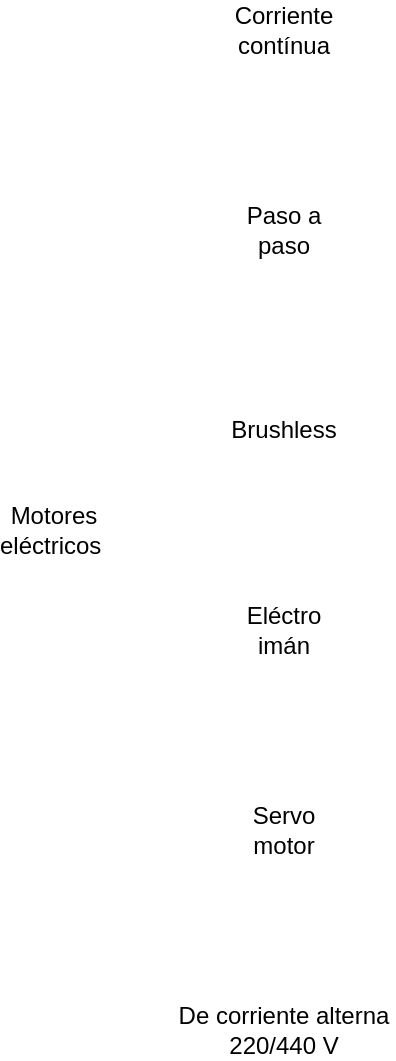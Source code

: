 <mxfile version="12.2.4"><diagram id="NWuv7f3wSy8nXiSDYZng"><mxGraphModel dx="280" dy="773" grid="1" gridSize="10" guides="1" tooltips="1" connect="1" arrows="1" fold="1" page="1" pageScale="1" pageWidth="827" pageHeight="1169" math="0" shadow="0"><root><mxCell id="0"/><mxCell id="1" parent="0"/><mxCell id="2" value="Motores eléctricos&amp;nbsp;" style="text;html=1;strokeColor=none;fillColor=none;align=center;verticalAlign=middle;whiteSpace=wrap;rounded=0;" vertex="1" parent="1"><mxGeometry x="20" y="310" width="40" height="20" as="geometry"/></mxCell><mxCell id="3" value="Corriente contínua" style="text;html=1;strokeColor=none;fillColor=none;align=center;verticalAlign=middle;whiteSpace=wrap;rounded=0;" vertex="1" parent="1"><mxGeometry x="135" y="60" width="40" height="20" as="geometry"/></mxCell><mxCell id="5" value="Paso a paso" style="text;html=1;strokeColor=none;fillColor=none;align=center;verticalAlign=middle;whiteSpace=wrap;rounded=0;" vertex="1" parent="1"><mxGeometry x="135" y="160" width="40" height="20" as="geometry"/></mxCell><mxCell id="6" value="Brushless" style="text;html=1;strokeColor=none;fillColor=none;align=center;verticalAlign=middle;whiteSpace=wrap;rounded=0;" vertex="1" parent="1"><mxGeometry x="135" y="260" width="40" height="20" as="geometry"/></mxCell><mxCell id="7" value="Servo motor" style="text;html=1;strokeColor=none;fillColor=none;align=center;verticalAlign=middle;whiteSpace=wrap;rounded=0;" vertex="1" parent="1"><mxGeometry x="135" y="460" width="40" height="20" as="geometry"/></mxCell><mxCell id="8" value="Eléctro imán" style="text;html=1;strokeColor=none;fillColor=none;align=center;verticalAlign=middle;whiteSpace=wrap;rounded=0;" vertex="1" parent="1"><mxGeometry x="135" y="360" width="40" height="20" as="geometry"/></mxCell><mxCell id="9" value="De corriente alterna 220/440 V" style="text;html=1;strokeColor=none;fillColor=none;align=center;verticalAlign=middle;whiteSpace=wrap;rounded=0;" vertex="1" parent="1"><mxGeometry x="100" y="560" width="110" height="20" as="geometry"/></mxCell></root></mxGraphModel></diagram></mxfile>